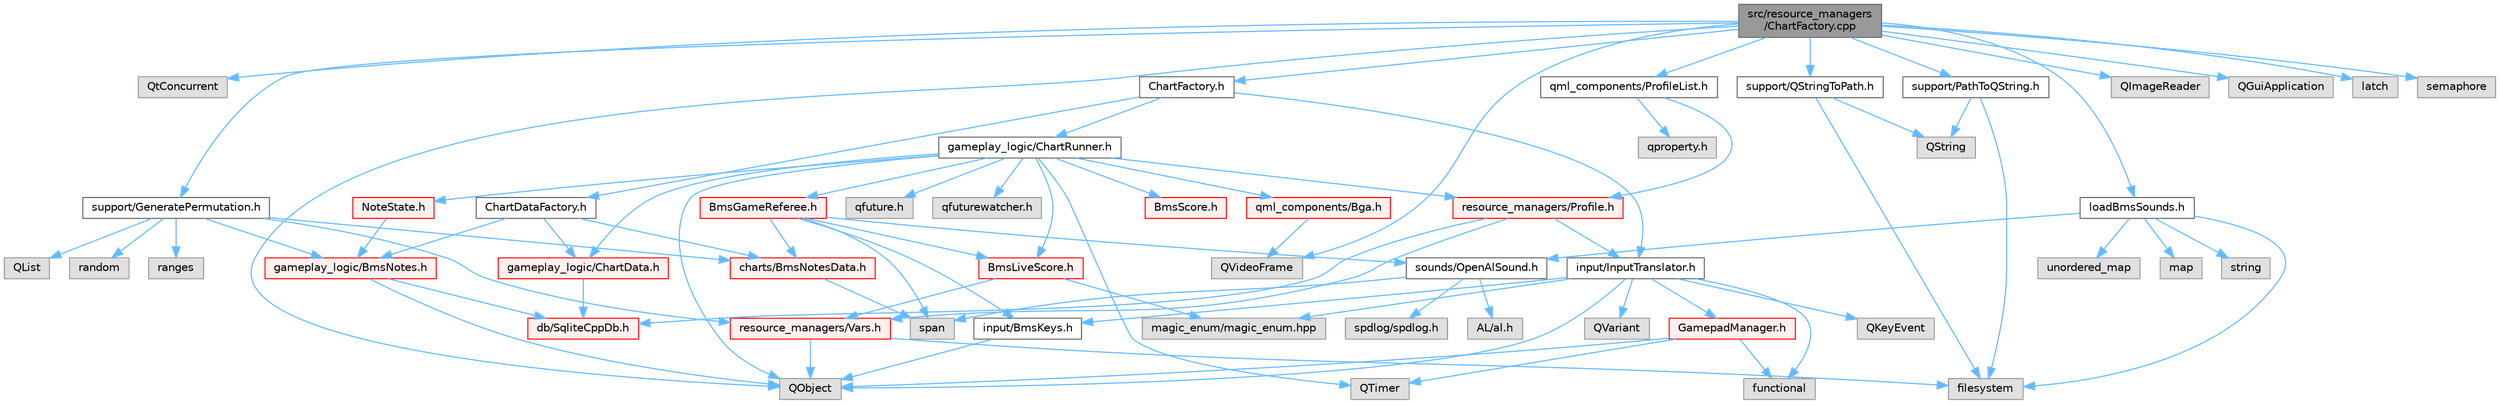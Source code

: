 digraph "src/resource_managers/ChartFactory.cpp"
{
 // LATEX_PDF_SIZE
  bgcolor="transparent";
  edge [fontname=Helvetica,fontsize=10,labelfontname=Helvetica,labelfontsize=10];
  node [fontname=Helvetica,fontsize=10,shape=box,height=0.2,width=0.4];
  Node1 [id="Node000001",label="src/resource_managers\l/ChartFactory.cpp",height=0.2,width=0.4,color="gray40", fillcolor="grey60", style="filled", fontcolor="black",tooltip=" "];
  Node1 -> Node2 [id="edge1_Node000001_Node000002",color="steelblue1",style="solid",tooltip=" "];
  Node2 [id="Node000002",label="QtConcurrent",height=0.2,width=0.4,color="grey60", fillcolor="#E0E0E0", style="filled",tooltip=" "];
  Node1 -> Node3 [id="edge2_Node000001_Node000003",color="steelblue1",style="solid",tooltip=" "];
  Node3 [id="Node000003",label="QObject",height=0.2,width=0.4,color="grey60", fillcolor="#E0E0E0", style="filled",tooltip=" "];
  Node1 -> Node4 [id="edge3_Node000001_Node000004",color="steelblue1",style="solid",tooltip=" "];
  Node4 [id="Node000004",label="ChartFactory.h",height=0.2,width=0.4,color="grey40", fillcolor="white", style="filled",URL="$ChartFactory_8h.html",tooltip=" "];
  Node4 -> Node5 [id="edge4_Node000004_Node000005",color="steelblue1",style="solid",tooltip=" "];
  Node5 [id="Node000005",label="ChartDataFactory.h",height=0.2,width=0.4,color="grey40", fillcolor="white", style="filled",URL="$ChartDataFactory_8h.html",tooltip=" "];
  Node5 -> Node6 [id="edge5_Node000005_Node000006",color="steelblue1",style="solid",tooltip=" "];
  Node6 [id="Node000006",label="gameplay_logic/ChartData.h",height=0.2,width=0.4,color="red", fillcolor="#FFF0F0", style="filled",URL="$ChartData_8h.html",tooltip=" "];
  Node6 -> Node8 [id="edge6_Node000006_Node000008",color="steelblue1",style="solid",tooltip=" "];
  Node8 [id="Node000008",label="db/SqliteCppDb.h",height=0.2,width=0.4,color="red", fillcolor="#FFF0F0", style="filled",URL="$SqliteCppDb_8h.html",tooltip=" "];
  Node5 -> Node19 [id="edge7_Node000005_Node000019",color="steelblue1",style="solid",tooltip=" "];
  Node19 [id="Node000019",label="charts/BmsNotesData.h",height=0.2,width=0.4,color="red", fillcolor="#FFF0F0", style="filled",URL="$BmsNotesData_8h.html",tooltip=" "];
  Node19 -> Node27 [id="edge8_Node000019_Node000027",color="steelblue1",style="solid",tooltip=" "];
  Node27 [id="Node000027",label="span",height=0.2,width=0.4,color="grey60", fillcolor="#E0E0E0", style="filled",tooltip=" "];
  Node5 -> Node28 [id="edge9_Node000005_Node000028",color="steelblue1",style="solid",tooltip=" "];
  Node28 [id="Node000028",label="gameplay_logic/BmsNotes.h",height=0.2,width=0.4,color="red", fillcolor="#FFF0F0", style="filled",URL="$BmsNotes_8h.html",tooltip=" "];
  Node28 -> Node3 [id="edge10_Node000028_Node000003",color="steelblue1",style="solid",tooltip=" "];
  Node28 -> Node8 [id="edge11_Node000028_Node000008",color="steelblue1",style="solid",tooltip=" "];
  Node4 -> Node31 [id="edge12_Node000004_Node000031",color="steelblue1",style="solid",tooltip=" "];
  Node31 [id="Node000031",label="gameplay_logic/ChartRunner.h",height=0.2,width=0.4,color="grey40", fillcolor="white", style="filled",URL="$ChartRunner_8h.html",tooltip=" "];
  Node31 -> Node3 [id="edge13_Node000031_Node000003",color="steelblue1",style="solid",tooltip=" "];
  Node31 -> Node32 [id="edge14_Node000031_Node000032",color="steelblue1",style="solid",tooltip=" "];
  Node32 [id="Node000032",label="BmsGameReferee.h",height=0.2,width=0.4,color="red", fillcolor="#FFF0F0", style="filled",URL="$BmsGameReferee_8h.html",tooltip=" "];
  Node32 -> Node27 [id="edge15_Node000032_Node000027",color="steelblue1",style="solid",tooltip=" "];
  Node32 -> Node19 [id="edge16_Node000032_Node000019",color="steelblue1",style="solid",tooltip=" "];
  Node32 -> Node33 [id="edge17_Node000032_Node000033",color="steelblue1",style="solid",tooltip=" "];
  Node33 [id="Node000033",label="input/BmsKeys.h",height=0.2,width=0.4,color="grey40", fillcolor="white", style="filled",URL="$BmsKeys_8h.html",tooltip=" "];
  Node33 -> Node3 [id="edge18_Node000033_Node000003",color="steelblue1",style="solid",tooltip=" "];
  Node32 -> Node34 [id="edge19_Node000032_Node000034",color="steelblue1",style="solid",tooltip=" "];
  Node34 [id="Node000034",label="BmsLiveScore.h",height=0.2,width=0.4,color="red", fillcolor="#FFF0F0", style="filled",URL="$BmsLiveScore_8h.html",tooltip=" "];
  Node34 -> Node35 [id="edge20_Node000034_Node000035",color="steelblue1",style="solid",tooltip=" "];
  Node35 [id="Node000035",label="magic_enum/magic_enum.hpp",height=0.2,width=0.4,color="grey60", fillcolor="#E0E0E0", style="filled",tooltip=" "];
  Node34 -> Node42 [id="edge21_Node000034_Node000042",color="steelblue1",style="solid",tooltip=" "];
  Node42 [id="Node000042",label="resource_managers/Vars.h",height=0.2,width=0.4,color="red", fillcolor="#FFF0F0", style="filled",URL="$Vars_8h.html",tooltip=" "];
  Node42 -> Node3 [id="edge22_Node000042_Node000003",color="steelblue1",style="solid",tooltip=" "];
  Node42 -> Node47 [id="edge23_Node000042_Node000047",color="steelblue1",style="solid",tooltip=" "];
  Node47 [id="Node000047",label="filesystem",height=0.2,width=0.4,color="grey60", fillcolor="#E0E0E0", style="filled",tooltip=" "];
  Node32 -> Node60 [id="edge24_Node000032_Node000060",color="steelblue1",style="solid",tooltip=" "];
  Node60 [id="Node000060",label="sounds/OpenAlSound.h",height=0.2,width=0.4,color="grey40", fillcolor="white", style="filled",URL="$OpenAlSound_8h.html",tooltip=" "];
  Node60 -> Node61 [id="edge25_Node000060_Node000061",color="steelblue1",style="solid",tooltip=" "];
  Node61 [id="Node000061",label="AL/al.h",height=0.2,width=0.4,color="grey60", fillcolor="#E0E0E0", style="filled",tooltip=" "];
  Node60 -> Node62 [id="edge26_Node000060_Node000062",color="steelblue1",style="solid",tooltip=" "];
  Node62 [id="Node000062",label="spdlog/spdlog.h",height=0.2,width=0.4,color="grey60", fillcolor="#E0E0E0", style="filled",tooltip=" "];
  Node60 -> Node27 [id="edge27_Node000060_Node000027",color="steelblue1",style="solid",tooltip=" "];
  Node31 -> Node6 [id="edge28_Node000031_Node000006",color="steelblue1",style="solid",tooltip=" "];
  Node31 -> Node63 [id="edge29_Node000031_Node000063",color="steelblue1",style="solid",tooltip=" "];
  Node63 [id="Node000063",label="BmsScore.h",height=0.2,width=0.4,color="red", fillcolor="#FFF0F0", style="filled",URL="$BmsScore_8h.html",tooltip=" "];
  Node31 -> Node34 [id="edge30_Node000031_Node000034",color="steelblue1",style="solid",tooltip=" "];
  Node31 -> Node64 [id="edge31_Node000031_Node000064",color="steelblue1",style="solid",tooltip=" "];
  Node64 [id="Node000064",label="resource_managers/Profile.h",height=0.2,width=0.4,color="red", fillcolor="#FFF0F0", style="filled",URL="$Profile_8h.html",tooltip=" "];
  Node64 -> Node42 [id="edge32_Node000064_Node000042",color="steelblue1",style="solid",tooltip=" "];
  Node64 -> Node8 [id="edge33_Node000064_Node000008",color="steelblue1",style="solid",tooltip=" "];
  Node64 -> Node65 [id="edge34_Node000064_Node000065",color="steelblue1",style="solid",tooltip=" "];
  Node65 [id="Node000065",label="input/InputTranslator.h",height=0.2,width=0.4,color="grey40", fillcolor="white", style="filled",URL="$InputTranslator_8h.html",tooltip=" "];
  Node65 -> Node33 [id="edge35_Node000065_Node000033",color="steelblue1",style="solid",tooltip=" "];
  Node65 -> Node66 [id="edge36_Node000065_Node000066",color="steelblue1",style="solid",tooltip=" "];
  Node66 [id="Node000066",label="GamepadManager.h",height=0.2,width=0.4,color="red", fillcolor="#FFF0F0", style="filled",URL="$GamepadManager_8h.html",tooltip=" "];
  Node66 -> Node3 [id="edge37_Node000066_Node000003",color="steelblue1",style="solid",tooltip=" "];
  Node66 -> Node67 [id="edge38_Node000066_Node000067",color="steelblue1",style="solid",tooltip=" "];
  Node67 [id="Node000067",label="QTimer",height=0.2,width=0.4,color="grey60", fillcolor="#E0E0E0", style="filled",tooltip=" "];
  Node66 -> Node70 [id="edge39_Node000066_Node000070",color="steelblue1",style="solid",tooltip=" "];
  Node70 [id="Node000070",label="functional",height=0.2,width=0.4,color="grey60", fillcolor="#E0E0E0", style="filled",tooltip=" "];
  Node65 -> Node71 [id="edge40_Node000065_Node000071",color="steelblue1",style="solid",tooltip=" "];
  Node71 [id="Node000071",label="QKeyEvent",height=0.2,width=0.4,color="grey60", fillcolor="#E0E0E0", style="filled",tooltip=" "];
  Node65 -> Node3 [id="edge41_Node000065_Node000003",color="steelblue1",style="solid",tooltip=" "];
  Node65 -> Node38 [id="edge42_Node000065_Node000038",color="steelblue1",style="solid",tooltip=" "];
  Node38 [id="Node000038",label="QVariant",height=0.2,width=0.4,color="grey60", fillcolor="#E0E0E0", style="filled",tooltip=" "];
  Node65 -> Node35 [id="edge43_Node000065_Node000035",color="steelblue1",style="solid",tooltip=" "];
  Node65 -> Node70 [id="edge44_Node000065_Node000070",color="steelblue1",style="solid",tooltip=" "];
  Node31 -> Node78 [id="edge45_Node000031_Node000078",color="steelblue1",style="solid",tooltip=" "];
  Node78 [id="Node000078",label="qml_components/Bga.h",height=0.2,width=0.4,color="red", fillcolor="#FFF0F0", style="filled",URL="$Bga_8h.html",tooltip=" "];
  Node78 -> Node82 [id="edge46_Node000078_Node000082",color="steelblue1",style="solid",tooltip=" "];
  Node82 [id="Node000082",label="QVideoFrame",height=0.2,width=0.4,color="grey60", fillcolor="#E0E0E0", style="filled",tooltip=" "];
  Node31 -> Node84 [id="edge47_Node000031_Node000084",color="steelblue1",style="solid",tooltip=" "];
  Node84 [id="Node000084",label="NoteState.h",height=0.2,width=0.4,color="red", fillcolor="#FFF0F0", style="filled",URL="$NoteState_8h.html",tooltip=" "];
  Node84 -> Node28 [id="edge48_Node000084_Node000028",color="steelblue1",style="solid",tooltip=" "];
  Node31 -> Node67 [id="edge49_Node000031_Node000067",color="steelblue1",style="solid",tooltip=" "];
  Node31 -> Node86 [id="edge50_Node000031_Node000086",color="steelblue1",style="solid",tooltip=" "];
  Node86 [id="Node000086",label="qfuture.h",height=0.2,width=0.4,color="grey60", fillcolor="#E0E0E0", style="filled",tooltip=" "];
  Node31 -> Node87 [id="edge51_Node000031_Node000087",color="steelblue1",style="solid",tooltip=" "];
  Node87 [id="Node000087",label="qfuturewatcher.h",height=0.2,width=0.4,color="grey60", fillcolor="#E0E0E0", style="filled",tooltip=" "];
  Node4 -> Node65 [id="edge52_Node000004_Node000065",color="steelblue1",style="solid",tooltip=" "];
  Node1 -> Node88 [id="edge53_Node000001_Node000088",color="steelblue1",style="solid",tooltip=" "];
  Node88 [id="Node000088",label="loadBmsSounds.h",height=0.2,width=0.4,color="grey40", fillcolor="white", style="filled",URL="$loadBmsSounds_8h.html",tooltip=" "];
  Node88 -> Node24 [id="edge54_Node000088_Node000024",color="steelblue1",style="solid",tooltip=" "];
  Node24 [id="Node000024",label="unordered_map",height=0.2,width=0.4,color="grey60", fillcolor="#E0E0E0", style="filled",tooltip=" "];
  Node88 -> Node23 [id="edge55_Node000088_Node000023",color="steelblue1",style="solid",tooltip=" "];
  Node23 [id="Node000023",label="map",height=0.2,width=0.4,color="grey60", fillcolor="#E0E0E0", style="filled",tooltip=" "];
  Node88 -> Node30 [id="edge56_Node000088_Node000030",color="steelblue1",style="solid",tooltip=" "];
  Node30 [id="Node000030",label="string",height=0.2,width=0.4,color="grey60", fillcolor="#E0E0E0", style="filled",tooltip=" "];
  Node88 -> Node47 [id="edge57_Node000088_Node000047",color="steelblue1",style="solid",tooltip=" "];
  Node88 -> Node60 [id="edge58_Node000088_Node000060",color="steelblue1",style="solid",tooltip=" "];
  Node1 -> Node89 [id="edge59_Node000001_Node000089",color="steelblue1",style="solid",tooltip=" "];
  Node89 [id="Node000089",label="qml_components/ProfileList.h",height=0.2,width=0.4,color="grey40", fillcolor="white", style="filled",URL="$ProfileList_8h.html",tooltip=" "];
  Node89 -> Node64 [id="edge60_Node000089_Node000064",color="steelblue1",style="solid",tooltip=" "];
  Node89 -> Node90 [id="edge61_Node000089_Node000090",color="steelblue1",style="solid",tooltip=" "];
  Node90 [id="Node000090",label="qproperty.h",height=0.2,width=0.4,color="grey60", fillcolor="#E0E0E0", style="filled",tooltip=" "];
  Node1 -> Node91 [id="edge62_Node000001_Node000091",color="steelblue1",style="solid",tooltip=" "];
  Node91 [id="Node000091",label="support/GeneratePermutation.h",height=0.2,width=0.4,color="grey40", fillcolor="white", style="filled",URL="$GeneratePermutation_8h.html",tooltip=" "];
  Node91 -> Node28 [id="edge63_Node000091_Node000028",color="steelblue1",style="solid",tooltip=" "];
  Node91 -> Node53 [id="edge64_Node000091_Node000053",color="steelblue1",style="solid",tooltip=" "];
  Node53 [id="Node000053",label="QList",height=0.2,width=0.4,color="grey60", fillcolor="#E0E0E0", style="filled",tooltip=" "];
  Node91 -> Node25 [id="edge65_Node000091_Node000025",color="steelblue1",style="solid",tooltip=" "];
  Node25 [id="Node000025",label="random",height=0.2,width=0.4,color="grey60", fillcolor="#E0E0E0", style="filled",tooltip=" "];
  Node91 -> Node92 [id="edge66_Node000091_Node000092",color="steelblue1",style="solid",tooltip=" "];
  Node92 [id="Node000092",label="ranges",height=0.2,width=0.4,color="grey60", fillcolor="#E0E0E0", style="filled",tooltip=" "];
  Node91 -> Node42 [id="edge67_Node000091_Node000042",color="steelblue1",style="solid",tooltip=" "];
  Node91 -> Node19 [id="edge68_Node000091_Node000019",color="steelblue1",style="solid",tooltip=" "];
  Node1 -> Node93 [id="edge69_Node000001_Node000093",color="steelblue1",style="solid",tooltip=" "];
  Node93 [id="Node000093",label="support/QStringToPath.h",height=0.2,width=0.4,color="grey40", fillcolor="white", style="filled",URL="$QStringToPath_8h.html",tooltip=" "];
  Node93 -> Node47 [id="edge70_Node000093_Node000047",color="steelblue1",style="solid",tooltip=" "];
  Node93 -> Node54 [id="edge71_Node000093_Node000054",color="steelblue1",style="solid",tooltip=" "];
  Node54 [id="Node000054",label="QString",height=0.2,width=0.4,color="grey60", fillcolor="#E0E0E0", style="filled",tooltip=" "];
  Node1 -> Node94 [id="edge72_Node000001_Node000094",color="steelblue1",style="solid",tooltip=" "];
  Node94 [id="Node000094",label="support/PathToQString.h",height=0.2,width=0.4,color="grey40", fillcolor="white", style="filled",URL="$PathToQString_8h.html",tooltip=" "];
  Node94 -> Node54 [id="edge73_Node000094_Node000054",color="steelblue1",style="solid",tooltip=" "];
  Node94 -> Node47 [id="edge74_Node000094_Node000047",color="steelblue1",style="solid",tooltip=" "];
  Node1 -> Node95 [id="edge75_Node000001_Node000095",color="steelblue1",style="solid",tooltip=" "];
  Node95 [id="Node000095",label="QImageReader",height=0.2,width=0.4,color="grey60", fillcolor="#E0E0E0", style="filled",tooltip=" "];
  Node1 -> Node82 [id="edge76_Node000001_Node000082",color="steelblue1",style="solid",tooltip=" "];
  Node1 -> Node96 [id="edge77_Node000001_Node000096",color="steelblue1",style="solid",tooltip=" "];
  Node96 [id="Node000096",label="QGuiApplication",height=0.2,width=0.4,color="grey60", fillcolor="#E0E0E0", style="filled",tooltip=" "];
  Node1 -> Node97 [id="edge78_Node000001_Node000097",color="steelblue1",style="solid",tooltip=" "];
  Node97 [id="Node000097",label="latch",height=0.2,width=0.4,color="grey60", fillcolor="#E0E0E0", style="filled",tooltip=" "];
  Node1 -> Node98 [id="edge79_Node000001_Node000098",color="steelblue1",style="solid",tooltip=" "];
  Node98 [id="Node000098",label="semaphore",height=0.2,width=0.4,color="grey60", fillcolor="#E0E0E0", style="filled",tooltip=" "];
}
